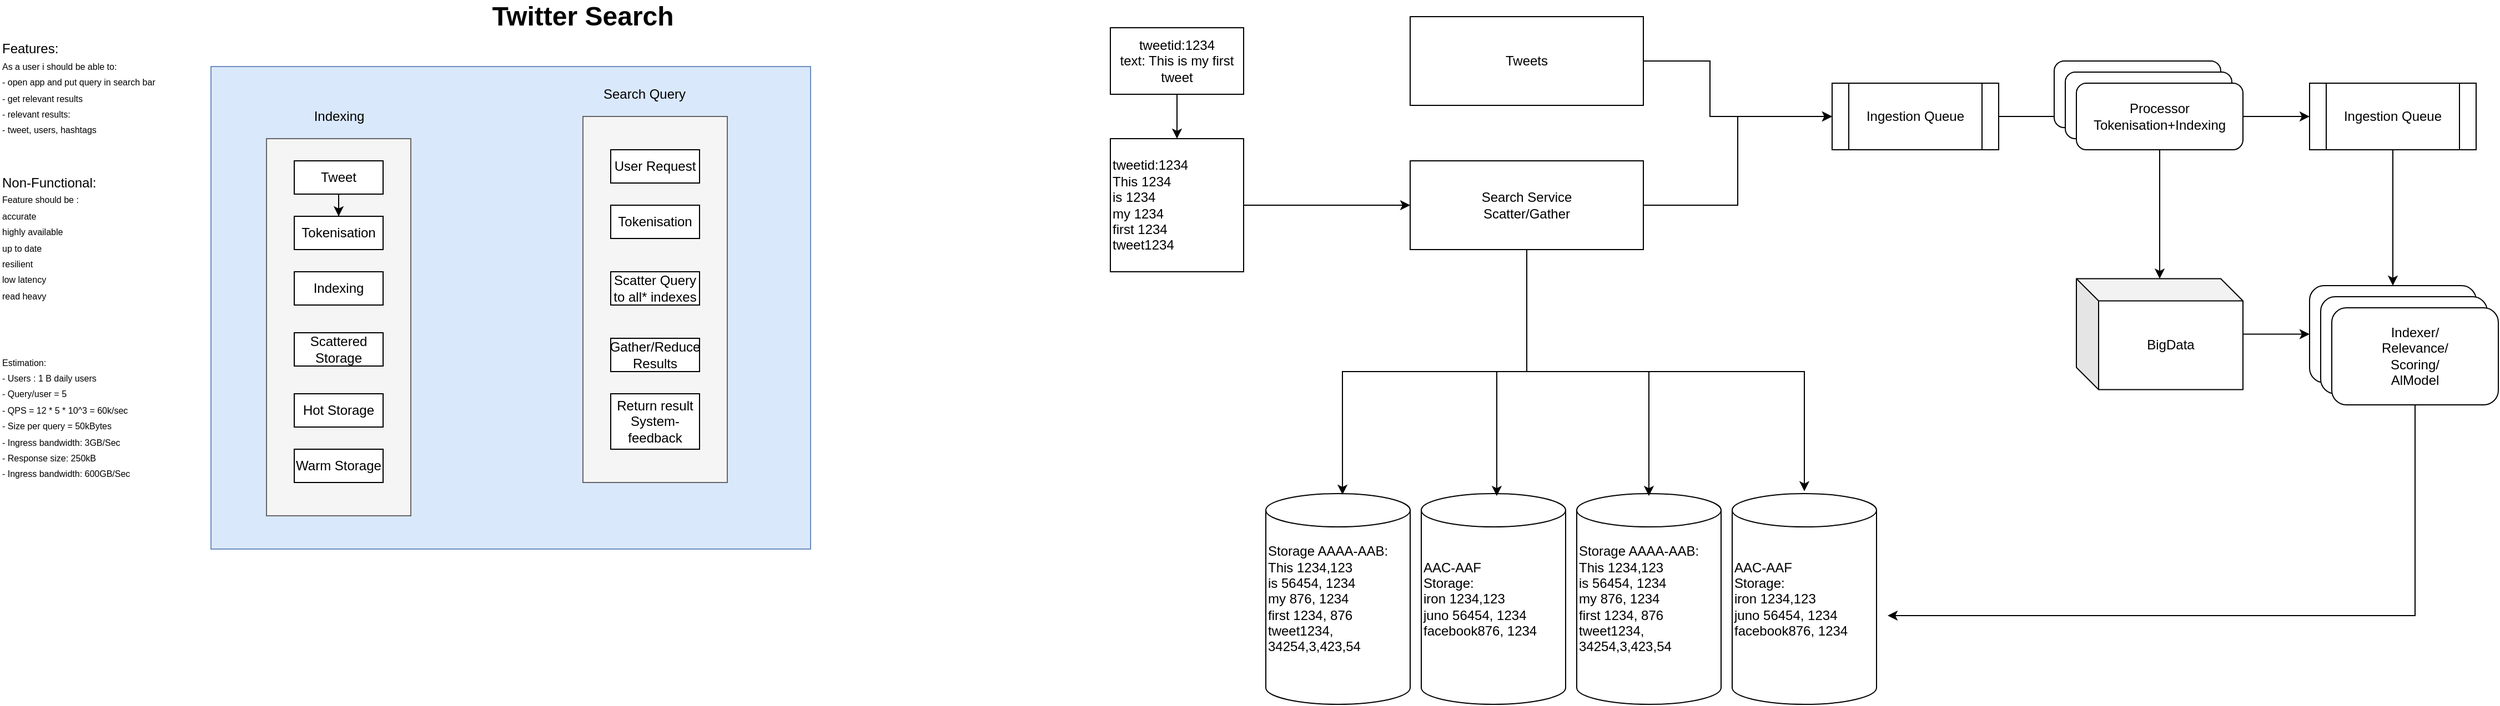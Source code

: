 <mxfile version="13.6.2" type="github"><diagram id="DtiJQZbbQ1kNn98lLJyn" name="Page-1"><mxGraphModel dx="868" dy="460" grid="1" gridSize="10" guides="1" tooltips="1" connect="1" arrows="1" fold="1" page="1" pageScale="1" pageWidth="1654" pageHeight="1169" background="none" math="0" shadow="0"><root><mxCell id="0"/><mxCell id="1" parent="0"/><mxCell id="GYj9WunH_Ay4Nnkp7ouW-22" value="" style="rounded=0;whiteSpace=wrap;html=1;fillColor=#dae8fc;strokeColor=#6c8ebf;align=left;" parent="1" vertex="1"><mxGeometry x="230" y="75" width="540" height="435" as="geometry"/></mxCell><mxCell id="GYj9WunH_Ay4Nnkp7ouW-20" value="" style="rounded=0;whiteSpace=wrap;html=1;fillColor=#f5f5f5;strokeColor=#666666;fontColor=#333333;align=left;" parent="1" vertex="1"><mxGeometry x="565" y="120" width="130" height="330" as="geometry"/></mxCell><mxCell id="GYj9WunH_Ay4Nnkp7ouW-13" value="" style="rounded=0;whiteSpace=wrap;html=1;fillColor=#f5f5f5;strokeColor=#666666;fontColor=#333333;align=left;" parent="1" vertex="1"><mxGeometry x="280" y="140" width="130" height="340" as="geometry"/></mxCell><mxCell id="GYj9WunH_Ay4Nnkp7ouW-1" value="&lt;font style=&quot;font-size: 24px&quot;&gt;&lt;b&gt;Twitter Search&lt;/b&gt;&lt;/font&gt;" style="text;html=1;strokeColor=none;fillColor=none;align=center;verticalAlign=middle;whiteSpace=wrap;rounded=0;" parent="1" vertex="1"><mxGeometry x="340" y="20" width="450" height="20" as="geometry"/></mxCell><mxCell id="GYj9WunH_Ay4Nnkp7ouW-2" value="&lt;font&gt;&lt;font style=&quot;font-size: 12px&quot;&gt;Features:&lt;br&gt;&lt;/font&gt;&lt;span style=&quot;font-size: 8px&quot;&gt;As a user i should be able to:&lt;/span&gt;&lt;br&gt;&lt;span style=&quot;font-size: 8px&quot;&gt;- open app and put query in search bar&lt;/span&gt;&lt;br&gt;&lt;span style=&quot;font-size: 8px&quot;&gt;- get relevant results&lt;/span&gt;&lt;br&gt;&lt;span style=&quot;font-size: 8px&quot;&gt;- relevant results:&lt;/span&gt;&lt;br&gt;&lt;span style=&quot;font-size: 8px&quot;&gt;- tweet, users, hashtags&lt;/span&gt;&lt;br&gt;&lt;/font&gt;" style="text;html=1;strokeColor=none;fillColor=none;align=left;verticalAlign=middle;whiteSpace=wrap;rounded=0;" parent="1" vertex="1"><mxGeometry x="40" y="50" width="150" height="90" as="geometry"/></mxCell><mxCell id="GYj9WunH_Ay4Nnkp7ouW-3" value="Non-Functional:&lt;br&gt;&lt;font style=&quot;font-size: 8px&quot;&gt;Feature should be :&lt;br&gt;accurate&lt;br&gt;highly available&lt;br&gt;up to date&lt;br&gt;resilient&lt;br&gt;low latency&lt;br&gt;read heavy&lt;br&gt;&lt;/font&gt;" style="text;html=1;strokeColor=none;fillColor=none;align=left;verticalAlign=middle;whiteSpace=wrap;rounded=0;" parent="1" vertex="1"><mxGeometry x="40" y="170" width="190" height="120" as="geometry"/></mxCell><mxCell id="GYj9WunH_Ay4Nnkp7ouW-6" value="&lt;font&gt;&lt;font style=&quot;font-size: 8px&quot;&gt;&lt;font&gt;Estimation:&lt;/font&gt;&lt;br&gt;- Users : 1 B daily users&lt;font&gt;&lt;br&gt;- Query/user = 5&lt;br&gt;&lt;/font&gt;-&lt;font&gt; QPS = 12 * 5 * 10^3 = 60k/sec&lt;br&gt;- Size per query = 50kBytes&lt;br&gt;- Ingress bandwidth: 3GB/Sec&lt;br&gt;- Response size: 250kB&lt;br&gt;- Ingress bandwidth: 600GB/Sec&lt;br&gt;&lt;br&gt;&lt;/font&gt;&lt;/font&gt;&lt;br&gt;&lt;/font&gt;" style="text;html=1;strokeColor=none;fillColor=none;align=left;verticalAlign=middle;whiteSpace=wrap;rounded=0;" parent="1" vertex="1"><mxGeometry x="40" y="320" width="200" height="170" as="geometry"/></mxCell><mxCell id="GYj9WunH_Ay4Nnkp7ouW-26" style="edgeStyle=orthogonalEdgeStyle;rounded=0;orthogonalLoop=1;jettySize=auto;html=1;entryX=0.5;entryY=0;entryDx=0;entryDy=0;" parent="1" source="GYj9WunH_Ay4Nnkp7ouW-8" target="GYj9WunH_Ay4Nnkp7ouW-9" edge="1"><mxGeometry relative="1" as="geometry"/></mxCell><mxCell id="GYj9WunH_Ay4Nnkp7ouW-8" value="Tweet" style="rounded=0;whiteSpace=wrap;html=1;" parent="1" vertex="1"><mxGeometry x="305" y="160" width="80" height="30" as="geometry"/></mxCell><mxCell id="GYj9WunH_Ay4Nnkp7ouW-9" value="Tokenisation" style="rounded=0;whiteSpace=wrap;html=1;" parent="1" vertex="1"><mxGeometry x="305" y="210" width="80" height="30" as="geometry"/></mxCell><mxCell id="GYj9WunH_Ay4Nnkp7ouW-10" value="Indexing" style="rounded=0;whiteSpace=wrap;html=1;" parent="1" vertex="1"><mxGeometry x="305" y="260" width="80" height="30" as="geometry"/></mxCell><mxCell id="GYj9WunH_Ay4Nnkp7ouW-11" value="Scattered Storage" style="rounded=0;whiteSpace=wrap;html=1;" parent="1" vertex="1"><mxGeometry x="305" y="315" width="80" height="30" as="geometry"/></mxCell><mxCell id="GYj9WunH_Ay4Nnkp7ouW-14" value="Indexing" style="text;html=1;align=center;verticalAlign=middle;resizable=0;points=[];autosize=1;" parent="1" vertex="1"><mxGeometry x="315" y="110" width="60" height="20" as="geometry"/></mxCell><mxCell id="GYj9WunH_Ay4Nnkp7ouW-15" value="User Request" style="rounded=0;whiteSpace=wrap;html=1;" parent="1" vertex="1"><mxGeometry x="590" y="150" width="80" height="30" as="geometry"/></mxCell><mxCell id="GYj9WunH_Ay4Nnkp7ouW-16" value="Tokenisation" style="rounded=0;whiteSpace=wrap;html=1;" parent="1" vertex="1"><mxGeometry x="590" y="200" width="80" height="30" as="geometry"/></mxCell><mxCell id="GYj9WunH_Ay4Nnkp7ouW-17" value="Scatter Query to all* indexes" style="rounded=0;whiteSpace=wrap;html=1;" parent="1" vertex="1"><mxGeometry x="590" y="260" width="80" height="30" as="geometry"/></mxCell><mxCell id="GYj9WunH_Ay4Nnkp7ouW-18" value="Gather/Reduce&lt;br&gt;Results" style="rounded=0;whiteSpace=wrap;html=1;" parent="1" vertex="1"><mxGeometry x="590" y="320" width="80" height="30" as="geometry"/></mxCell><mxCell id="GYj9WunH_Ay4Nnkp7ouW-19" value="Return result&lt;br&gt;System-feedback" style="rounded=0;whiteSpace=wrap;html=1;" parent="1" vertex="1"><mxGeometry x="590" y="370" width="80" height="50" as="geometry"/></mxCell><mxCell id="GYj9WunH_Ay4Nnkp7ouW-21" value="Search Query" style="text;html=1;align=center;verticalAlign=middle;resizable=0;points=[];autosize=1;" parent="1" vertex="1"><mxGeometry x="575" y="90" width="90" height="20" as="geometry"/></mxCell><mxCell id="GYj9WunH_Ay4Nnkp7ouW-23" value="Hot Storage" style="rounded=0;whiteSpace=wrap;html=1;" parent="1" vertex="1"><mxGeometry x="305" y="370" width="80" height="30" as="geometry"/></mxCell><mxCell id="GYj9WunH_Ay4Nnkp7ouW-24" value="Warm Storage" style="rounded=0;whiteSpace=wrap;html=1;" parent="1" vertex="1"><mxGeometry x="305" y="420" width="80" height="30" as="geometry"/></mxCell><mxCell id="GYj9WunH_Ay4Nnkp7ouW-29" style="edgeStyle=orthogonalEdgeStyle;rounded=0;orthogonalLoop=1;jettySize=auto;html=1;entryX=0.5;entryY=0;entryDx=0;entryDy=0;" parent="1" source="GYj9WunH_Ay4Nnkp7ouW-27" target="GYj9WunH_Ay4Nnkp7ouW-28" edge="1"><mxGeometry relative="1" as="geometry"/></mxCell><mxCell id="GYj9WunH_Ay4Nnkp7ouW-27" value="tweetid:1234&lt;br&gt;text: This is my first tweet" style="rounded=0;whiteSpace=wrap;html=1;" parent="1" vertex="1"><mxGeometry x="1040" y="40" width="120" height="60" as="geometry"/></mxCell><mxCell id="GYj9WunH_Ay4Nnkp7ouW-36" style="edgeStyle=orthogonalEdgeStyle;rounded=0;orthogonalLoop=1;jettySize=auto;html=1;" parent="1" source="GYj9WunH_Ay4Nnkp7ouW-28" target="GYj9WunH_Ay4Nnkp7ouW-35" edge="1"><mxGeometry relative="1" as="geometry"/></mxCell><mxCell id="GYj9WunH_Ay4Nnkp7ouW-28" value="tweetid:1234&lt;br&gt;This 1234&lt;br&gt;is 1234&lt;br&gt;my 1234&lt;br&gt;first 1234&lt;br&gt;tweet1234" style="rounded=0;whiteSpace=wrap;html=1;align=left;" parent="1" vertex="1"><mxGeometry x="1040" y="140" width="120" height="120" as="geometry"/></mxCell><mxCell id="GYj9WunH_Ay4Nnkp7ouW-31" value="&lt;span&gt;Storage AAAA-AAB:&lt;/span&gt;&lt;br&gt;&lt;span&gt;This 1234,123&lt;/span&gt;&lt;br&gt;&lt;span&gt;is 56454, 1234&lt;/span&gt;&lt;br&gt;&lt;span&gt;my 876, 1234&lt;/span&gt;&lt;br&gt;&lt;span&gt;first 1234, 876&lt;/span&gt;&lt;br&gt;&lt;span&gt;tweet1234, 34254,3,423,54&lt;/span&gt;" style="shape=cylinder2;whiteSpace=wrap;html=1;boundedLbl=1;backgroundOutline=1;size=15;align=left;" parent="1" vertex="1"><mxGeometry x="1180" y="460" width="130" height="190" as="geometry"/></mxCell><mxCell id="GYj9WunH_Ay4Nnkp7ouW-32" value="&lt;span&gt;AAC-AAF&lt;br&gt;Storage:&lt;/span&gt;&lt;br&gt;&lt;span&gt;iron 1234,123&lt;/span&gt;&lt;br&gt;&lt;span&gt;juno 56454, 1234&lt;/span&gt;&lt;br&gt;&lt;span&gt;facebook876, 1234&lt;/span&gt;" style="shape=cylinder2;whiteSpace=wrap;html=1;boundedLbl=1;backgroundOutline=1;size=15;align=left;" parent="1" vertex="1"><mxGeometry x="1320" y="460" width="130" height="190" as="geometry"/></mxCell><mxCell id="GYj9WunH_Ay4Nnkp7ouW-33" value="&lt;span&gt;Storage AAAA-AAB:&lt;/span&gt;&lt;br&gt;&lt;span&gt;This 1234,123&lt;/span&gt;&lt;br&gt;&lt;span&gt;is 56454, 1234&lt;/span&gt;&lt;br&gt;&lt;span&gt;my 876, 1234&lt;/span&gt;&lt;br&gt;&lt;span&gt;first 1234, 876&lt;/span&gt;&lt;br&gt;&lt;span&gt;tweet1234, 34254,3,423,54&lt;/span&gt;" style="shape=cylinder2;whiteSpace=wrap;html=1;boundedLbl=1;backgroundOutline=1;size=15;align=left;" parent="1" vertex="1"><mxGeometry x="1460" y="460" width="130" height="190" as="geometry"/></mxCell><mxCell id="GYj9WunH_Ay4Nnkp7ouW-34" value="&lt;span&gt;AAC-AAF&lt;br&gt;Storage:&lt;/span&gt;&lt;br&gt;&lt;span&gt;iron 1234,123&lt;/span&gt;&lt;br&gt;&lt;span&gt;juno 56454, 1234&lt;/span&gt;&lt;br&gt;&lt;span&gt;facebook876, 1234&lt;/span&gt;" style="shape=cylinder2;whiteSpace=wrap;html=1;boundedLbl=1;backgroundOutline=1;size=15;align=left;" parent="1" vertex="1"><mxGeometry x="1600" y="460" width="130" height="190" as="geometry"/></mxCell><mxCell id="GYj9WunH_Ay4Nnkp7ouW-37" style="edgeStyle=orthogonalEdgeStyle;rounded=0;orthogonalLoop=1;jettySize=auto;html=1;entryX=0.531;entryY=0.005;entryDx=0;entryDy=0;entryPerimeter=0;" parent="1" source="GYj9WunH_Ay4Nnkp7ouW-35" target="GYj9WunH_Ay4Nnkp7ouW-31" edge="1"><mxGeometry relative="1" as="geometry"/></mxCell><mxCell id="GYj9WunH_Ay4Nnkp7ouW-38" style="edgeStyle=orthogonalEdgeStyle;rounded=0;orthogonalLoop=1;jettySize=auto;html=1;entryX=0.523;entryY=0.011;entryDx=0;entryDy=0;entryPerimeter=0;" parent="1" source="GYj9WunH_Ay4Nnkp7ouW-35" target="GYj9WunH_Ay4Nnkp7ouW-32" edge="1"><mxGeometry relative="1" as="geometry"/></mxCell><mxCell id="GYj9WunH_Ay4Nnkp7ouW-39" style="edgeStyle=orthogonalEdgeStyle;rounded=0;orthogonalLoop=1;jettySize=auto;html=1;entryX=0.5;entryY=0.011;entryDx=0;entryDy=0;entryPerimeter=0;" parent="1" source="GYj9WunH_Ay4Nnkp7ouW-35" target="GYj9WunH_Ay4Nnkp7ouW-33" edge="1"><mxGeometry relative="1" as="geometry"/></mxCell><mxCell id="GYj9WunH_Ay4Nnkp7ouW-40" style="edgeStyle=orthogonalEdgeStyle;rounded=0;orthogonalLoop=1;jettySize=auto;html=1;entryX=0.5;entryY=-0.011;entryDx=0;entryDy=0;entryPerimeter=0;" parent="1" source="GYj9WunH_Ay4Nnkp7ouW-35" target="GYj9WunH_Ay4Nnkp7ouW-34" edge="1"><mxGeometry relative="1" as="geometry"><Array as="points"><mxPoint x="1415" y="350"/><mxPoint x="1665" y="350"/></Array></mxGeometry></mxCell><mxCell id="GYj9WunH_Ay4Nnkp7ouW-57" style="edgeStyle=orthogonalEdgeStyle;rounded=0;orthogonalLoop=1;jettySize=auto;html=1;entryX=0;entryY=0.5;entryDx=0;entryDy=0;" parent="1" source="GYj9WunH_Ay4Nnkp7ouW-35" target="GYj9WunH_Ay4Nnkp7ouW-42" edge="1"><mxGeometry relative="1" as="geometry"/></mxCell><mxCell id="GYj9WunH_Ay4Nnkp7ouW-35" value="Search Service&lt;br&gt;Scatter/Gather" style="rounded=0;whiteSpace=wrap;html=1;" parent="1" vertex="1"><mxGeometry x="1310" y="160" width="210" height="80" as="geometry"/></mxCell><mxCell id="GYj9WunH_Ay4Nnkp7ouW-53" style="edgeStyle=orthogonalEdgeStyle;rounded=0;orthogonalLoop=1;jettySize=auto;html=1;entryX=0;entryY=0.5;entryDx=0;entryDy=0;" parent="1" source="GYj9WunH_Ay4Nnkp7ouW-41" target="GYj9WunH_Ay4Nnkp7ouW-48" edge="1"><mxGeometry relative="1" as="geometry"/></mxCell><mxCell id="GYj9WunH_Ay4Nnkp7ouW-41" value="BigData" style="shape=cube;whiteSpace=wrap;html=1;boundedLbl=1;backgroundOutline=1;darkOpacity=0.05;darkOpacity2=0.1;" parent="1" vertex="1"><mxGeometry x="1910" y="266.25" width="150" height="100" as="geometry"/></mxCell><mxCell id="GYj9WunH_Ay4Nnkp7ouW-46" style="edgeStyle=orthogonalEdgeStyle;rounded=0;orthogonalLoop=1;jettySize=auto;html=1;entryX=0;entryY=0.5;entryDx=0;entryDy=0;" parent="1" source="GYj9WunH_Ay4Nnkp7ouW-42" target="GYj9WunH_Ay4Nnkp7ouW-45" edge="1"><mxGeometry relative="1" as="geometry"/></mxCell><mxCell id="GYj9WunH_Ay4Nnkp7ouW-42" value="Ingestion Queue" style="shape=process;whiteSpace=wrap;html=1;backgroundOutline=1;" parent="1" vertex="1"><mxGeometry x="1690" y="90" width="150" height="60" as="geometry"/></mxCell><mxCell id="GYj9WunH_Ay4Nnkp7ouW-43" value="Processor&lt;br&gt;Tokenisation+Indexing" style="rounded=1;whiteSpace=wrap;html=1;" parent="1" vertex="1"><mxGeometry x="1890" y="70" width="150" height="60" as="geometry"/></mxCell><mxCell id="GYj9WunH_Ay4Nnkp7ouW-44" value="Processor&lt;br&gt;Tokenisation+Indexing" style="rounded=1;whiteSpace=wrap;html=1;" parent="1" vertex="1"><mxGeometry x="1900" y="80" width="150" height="60" as="geometry"/></mxCell><mxCell id="GYj9WunH_Ay4Nnkp7ouW-47" style="edgeStyle=orthogonalEdgeStyle;rounded=0;orthogonalLoop=1;jettySize=auto;html=1;" parent="1" source="GYj9WunH_Ay4Nnkp7ouW-45" target="GYj9WunH_Ay4Nnkp7ouW-41" edge="1"><mxGeometry relative="1" as="geometry"/></mxCell><mxCell id="GYj9WunH_Ay4Nnkp7ouW-50" style="edgeStyle=orthogonalEdgeStyle;rounded=0;orthogonalLoop=1;jettySize=auto;html=1;entryX=0;entryY=0.5;entryDx=0;entryDy=0;" parent="1" source="GYj9WunH_Ay4Nnkp7ouW-45" target="GYj9WunH_Ay4Nnkp7ouW-49" edge="1"><mxGeometry relative="1" as="geometry"/></mxCell><mxCell id="GYj9WunH_Ay4Nnkp7ouW-45" value="Processor&lt;br&gt;Tokenisation+Indexing" style="rounded=1;whiteSpace=wrap;html=1;" parent="1" vertex="1"><mxGeometry x="1910" y="90" width="150" height="60" as="geometry"/></mxCell><mxCell id="GYj9WunH_Ay4Nnkp7ouW-48" value="Indexer/&lt;br&gt;Relevance/&lt;br&gt;Scoring/&lt;br&gt;AlModel" style="rounded=1;whiteSpace=wrap;html=1;" parent="1" vertex="1"><mxGeometry x="2120" y="272.5" width="150" height="87.5" as="geometry"/></mxCell><mxCell id="GYj9WunH_Ay4Nnkp7ouW-52" style="edgeStyle=orthogonalEdgeStyle;rounded=0;orthogonalLoop=1;jettySize=auto;html=1;entryX=0.5;entryY=0;entryDx=0;entryDy=0;" parent="1" source="GYj9WunH_Ay4Nnkp7ouW-49" target="GYj9WunH_Ay4Nnkp7ouW-48" edge="1"><mxGeometry relative="1" as="geometry"/></mxCell><mxCell id="GYj9WunH_Ay4Nnkp7ouW-49" value="Ingestion Queue" style="shape=process;whiteSpace=wrap;html=1;backgroundOutline=1;" parent="1" vertex="1"><mxGeometry x="2120" y="90" width="150" height="60" as="geometry"/></mxCell><mxCell id="GYj9WunH_Ay4Nnkp7ouW-54" value="Indexer/&lt;br&gt;Relevance/&lt;br&gt;Scoring/&lt;br&gt;AlModel" style="rounded=1;whiteSpace=wrap;html=1;" parent="1" vertex="1"><mxGeometry x="2130" y="282.5" width="150" height="87.5" as="geometry"/></mxCell><mxCell id="GYj9WunH_Ay4Nnkp7ouW-56" style="edgeStyle=orthogonalEdgeStyle;rounded=0;orthogonalLoop=1;jettySize=auto;html=1;" parent="1" source="GYj9WunH_Ay4Nnkp7ouW-55" edge="1"><mxGeometry relative="1" as="geometry"><mxPoint x="1740" y="570" as="targetPoint"/><Array as="points"><mxPoint x="2215" y="570"/></Array></mxGeometry></mxCell><mxCell id="GYj9WunH_Ay4Nnkp7ouW-55" value="Indexer/&lt;br&gt;Relevance/&lt;br&gt;Scoring/&lt;br&gt;AlModel" style="rounded=1;whiteSpace=wrap;html=1;" parent="1" vertex="1"><mxGeometry x="2140" y="292.5" width="150" height="87.5" as="geometry"/></mxCell><mxCell id="GYj9WunH_Ay4Nnkp7ouW-59" style="edgeStyle=orthogonalEdgeStyle;rounded=0;orthogonalLoop=1;jettySize=auto;html=1;entryX=0;entryY=0.5;entryDx=0;entryDy=0;" parent="1" source="GYj9WunH_Ay4Nnkp7ouW-58" target="GYj9WunH_Ay4Nnkp7ouW-42" edge="1"><mxGeometry relative="1" as="geometry"><Array as="points"><mxPoint x="1580" y="70"/><mxPoint x="1580" y="120"/></Array></mxGeometry></mxCell><mxCell id="GYj9WunH_Ay4Nnkp7ouW-58" value="Tweets" style="rounded=0;whiteSpace=wrap;html=1;" parent="1" vertex="1"><mxGeometry x="1310" y="30" width="210" height="80" as="geometry"/></mxCell></root></mxGraphModel></diagram></mxfile>